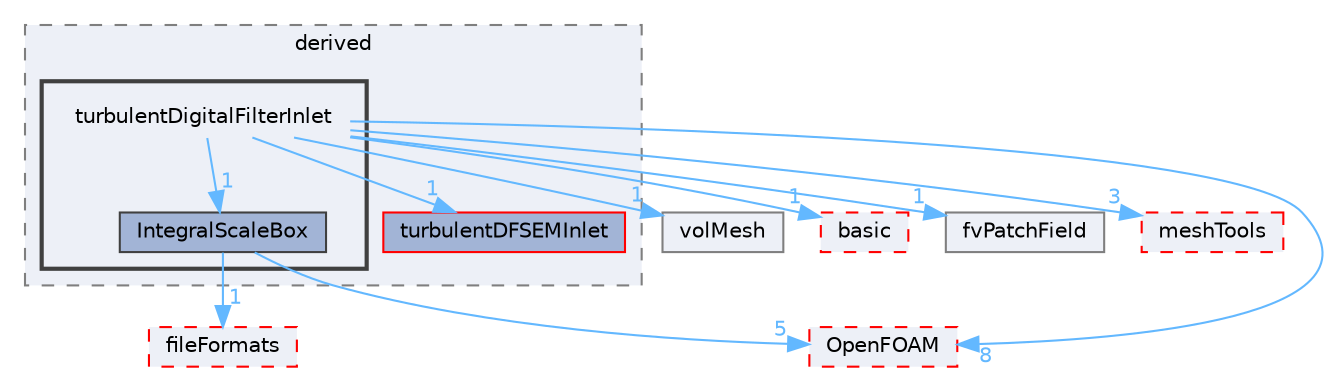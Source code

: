 digraph "src/finiteVolume/fields/fvPatchFields/derived/turbulentDigitalFilterInlet"
{
 // LATEX_PDF_SIZE
  bgcolor="transparent";
  edge [fontname=Helvetica,fontsize=10,labelfontname=Helvetica,labelfontsize=10];
  node [fontname=Helvetica,fontsize=10,shape=box,height=0.2,width=0.4];
  compound=true
  subgraph clusterdir_ece9aa6b5af9a7776a75b0c1993b0910 {
    graph [ bgcolor="#edf0f7", pencolor="grey50", label="derived", fontname=Helvetica,fontsize=10 style="filled,dashed", URL="dir_ece9aa6b5af9a7776a75b0c1993b0910.html",tooltip=""]
  dir_8f5151bdd5df8a5e22c963d91165a987 [label="turbulentDFSEMInlet", fillcolor="#a2b4d6", color="red", style="filled", URL="dir_8f5151bdd5df8a5e22c963d91165a987.html",tooltip=""];
  subgraph clusterdir_b7617c36d4accbf841be91254d45a559 {
    graph [ bgcolor="#edf0f7", pencolor="grey25", label="", fontname=Helvetica,fontsize=10 style="filled,bold", URL="dir_b7617c36d4accbf841be91254d45a559.html",tooltip=""]
    dir_b7617c36d4accbf841be91254d45a559 [shape=plaintext, label="turbulentDigitalFilterInlet"];
  dir_343f978e09131bed57ac404a1a97c386 [label="IntegralScaleBox", fillcolor="#a2b4d6", color="grey25", style="filled", URL="dir_343f978e09131bed57ac404a1a97c386.html",tooltip=""];
  }
  }
  dir_1a4209badf8dc5d7c181708103efea60 [label="volMesh", fillcolor="#edf0f7", color="grey50", style="filled", URL="dir_1a4209badf8dc5d7c181708103efea60.html",tooltip=""];
  dir_546b14c9025d30bb5b92fa069dbdd82c [label="basic", fillcolor="#edf0f7", color="red", style="filled,dashed", URL="dir_546b14c9025d30bb5b92fa069dbdd82c.html",tooltip=""];
  dir_6b9423849569a7ee618201e7cfce9eaa [label="fvPatchField", fillcolor="#edf0f7", color="grey50", style="filled", URL="dir_6b9423849569a7ee618201e7cfce9eaa.html",tooltip=""];
  dir_ae30ad0bef50cf391b24c614251bb9fd [label="meshTools", fillcolor="#edf0f7", color="red", style="filled,dashed", URL="dir_ae30ad0bef50cf391b24c614251bb9fd.html",tooltip=""];
  dir_b05602f37bb521a7142c0a3e200b5f35 [label="fileFormats", fillcolor="#edf0f7", color="red", style="filled,dashed", URL="dir_b05602f37bb521a7142c0a3e200b5f35.html",tooltip=""];
  dir_c5473ff19b20e6ec4dfe5c310b3778a8 [label="OpenFOAM", fillcolor="#edf0f7", color="red", style="filled,dashed", URL="dir_c5473ff19b20e6ec4dfe5c310b3778a8.html",tooltip=""];
  dir_b7617c36d4accbf841be91254d45a559->dir_1a4209badf8dc5d7c181708103efea60 [headlabel="1", labeldistance=1.5 headhref="dir_004149_004299.html" href="dir_004149_004299.html" color="steelblue1" fontcolor="steelblue1"];
  dir_b7617c36d4accbf841be91254d45a559->dir_343f978e09131bed57ac404a1a97c386 [headlabel="1", labeldistance=1.5 headhref="dir_004149_001880.html" href="dir_004149_001880.html" color="steelblue1" fontcolor="steelblue1"];
  dir_b7617c36d4accbf841be91254d45a559->dir_546b14c9025d30bb5b92fa069dbdd82c [headlabel="1", labeldistance=1.5 headhref="dir_004149_000207.html" href="dir_004149_000207.html" color="steelblue1" fontcolor="steelblue1"];
  dir_b7617c36d4accbf841be91254d45a559->dir_6b9423849569a7ee618201e7cfce9eaa [headlabel="1", labeldistance=1.5 headhref="dir_004149_001564.html" href="dir_004149_001564.html" color="steelblue1" fontcolor="steelblue1"];
  dir_b7617c36d4accbf841be91254d45a559->dir_8f5151bdd5df8a5e22c963d91165a987 [headlabel="1", labeldistance=1.5 headhref="dir_004149_004148.html" href="dir_004149_004148.html" color="steelblue1" fontcolor="steelblue1"];
  dir_b7617c36d4accbf841be91254d45a559->dir_ae30ad0bef50cf391b24c614251bb9fd [headlabel="3", labeldistance=1.5 headhref="dir_004149_002382.html" href="dir_004149_002382.html" color="steelblue1" fontcolor="steelblue1"];
  dir_b7617c36d4accbf841be91254d45a559->dir_c5473ff19b20e6ec4dfe5c310b3778a8 [headlabel="8", labeldistance=1.5 headhref="dir_004149_002695.html" href="dir_004149_002695.html" color="steelblue1" fontcolor="steelblue1"];
  dir_343f978e09131bed57ac404a1a97c386->dir_b05602f37bb521a7142c0a3e200b5f35 [headlabel="1", labeldistance=1.5 headhref="dir_001880_001353.html" href="dir_001880_001353.html" color="steelblue1" fontcolor="steelblue1"];
  dir_343f978e09131bed57ac404a1a97c386->dir_c5473ff19b20e6ec4dfe5c310b3778a8 [headlabel="5", labeldistance=1.5 headhref="dir_001880_002695.html" href="dir_001880_002695.html" color="steelblue1" fontcolor="steelblue1"];
}
